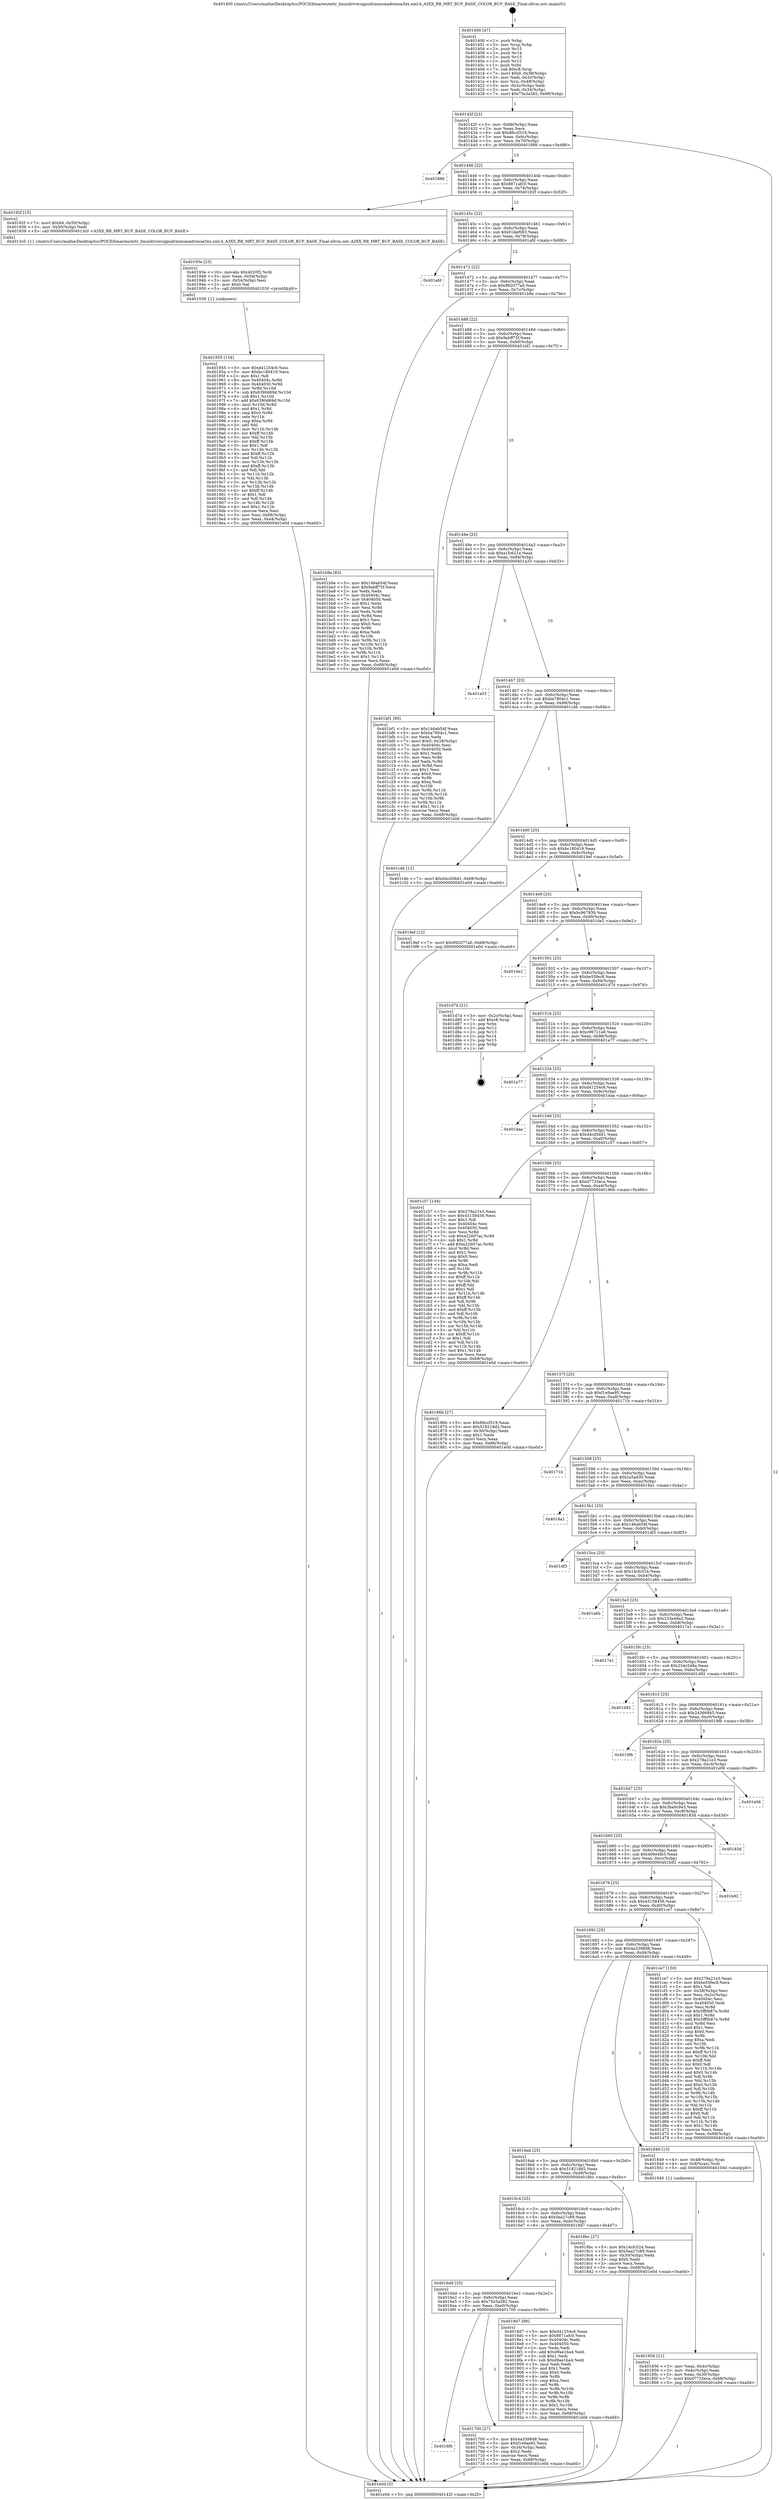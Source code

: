 digraph "0x401400" {
  label = "0x401400 (/mnt/c/Users/mathe/Desktop/tcc/POCII/binaries/extr_linuxdriversgpudrmmsmadrenoa3xx.xml.h_A3XX_RB_MRT_BUF_BASE_COLOR_BUF_BASE_Final-ollvm.out::main(0))"
  labelloc = "t"
  node[shape=record]

  Entry [label="",width=0.3,height=0.3,shape=circle,fillcolor=black,style=filled]
  "0x40142f" [label="{
     0x40142f [23]\l
     | [instrs]\l
     &nbsp;&nbsp;0x40142f \<+3\>: mov -0x68(%rbp),%eax\l
     &nbsp;&nbsp;0x401432 \<+2\>: mov %eax,%ecx\l
     &nbsp;&nbsp;0x401434 \<+6\>: sub $0x86ccf319,%ecx\l
     &nbsp;&nbsp;0x40143a \<+3\>: mov %eax,-0x6c(%rbp)\l
     &nbsp;&nbsp;0x40143d \<+3\>: mov %ecx,-0x70(%rbp)\l
     &nbsp;&nbsp;0x401440 \<+6\>: je 0000000000401886 \<main+0x486\>\l
  }"]
  "0x401886" [label="{
     0x401886\l
  }", style=dashed]
  "0x401446" [label="{
     0x401446 [22]\l
     | [instrs]\l
     &nbsp;&nbsp;0x401446 \<+5\>: jmp 000000000040144b \<main+0x4b\>\l
     &nbsp;&nbsp;0x40144b \<+3\>: mov -0x6c(%rbp),%eax\l
     &nbsp;&nbsp;0x40144e \<+5\>: sub $0x8871afc0,%eax\l
     &nbsp;&nbsp;0x401453 \<+3\>: mov %eax,-0x74(%rbp)\l
     &nbsp;&nbsp;0x401456 \<+6\>: je 000000000040192f \<main+0x52f\>\l
  }"]
  Exit [label="",width=0.3,height=0.3,shape=circle,fillcolor=black,style=filled,peripheries=2]
  "0x40192f" [label="{
     0x40192f [15]\l
     | [instrs]\l
     &nbsp;&nbsp;0x40192f \<+7\>: movl $0x64,-0x50(%rbp)\l
     &nbsp;&nbsp;0x401936 \<+3\>: mov -0x50(%rbp),%edi\l
     &nbsp;&nbsp;0x401939 \<+5\>: call 00000000004013c0 \<A3XX_RB_MRT_BUF_BASE_COLOR_BUF_BASE\>\l
     | [calls]\l
     &nbsp;&nbsp;0x4013c0 \{1\} (/mnt/c/Users/mathe/Desktop/tcc/POCII/binaries/extr_linuxdriversgpudrmmsmadrenoa3xx.xml.h_A3XX_RB_MRT_BUF_BASE_COLOR_BUF_BASE_Final-ollvm.out::A3XX_RB_MRT_BUF_BASE_COLOR_BUF_BASE)\l
  }"]
  "0x40145c" [label="{
     0x40145c [22]\l
     | [instrs]\l
     &nbsp;&nbsp;0x40145c \<+5\>: jmp 0000000000401461 \<main+0x61\>\l
     &nbsp;&nbsp;0x401461 \<+3\>: mov -0x6c(%rbp),%eax\l
     &nbsp;&nbsp;0x401464 \<+5\>: sub $0x91def093,%eax\l
     &nbsp;&nbsp;0x401469 \<+3\>: mov %eax,-0x78(%rbp)\l
     &nbsp;&nbsp;0x40146c \<+6\>: je 0000000000401afd \<main+0x6fd\>\l
  }"]
  "0x401955" [label="{
     0x401955 [154]\l
     | [instrs]\l
     &nbsp;&nbsp;0x401955 \<+5\>: mov $0xd41254c6,%esi\l
     &nbsp;&nbsp;0x40195a \<+5\>: mov $0xbc180419,%ecx\l
     &nbsp;&nbsp;0x40195f \<+2\>: mov $0x1,%dl\l
     &nbsp;&nbsp;0x401961 \<+8\>: mov 0x40404c,%r8d\l
     &nbsp;&nbsp;0x401969 \<+8\>: mov 0x404050,%r9d\l
     &nbsp;&nbsp;0x401971 \<+3\>: mov %r8d,%r10d\l
     &nbsp;&nbsp;0x401974 \<+7\>: sub $0x6390d69d,%r10d\l
     &nbsp;&nbsp;0x40197b \<+4\>: sub $0x1,%r10d\l
     &nbsp;&nbsp;0x40197f \<+7\>: add $0x6390d69d,%r10d\l
     &nbsp;&nbsp;0x401986 \<+4\>: imul %r10d,%r8d\l
     &nbsp;&nbsp;0x40198a \<+4\>: and $0x1,%r8d\l
     &nbsp;&nbsp;0x40198e \<+4\>: cmp $0x0,%r8d\l
     &nbsp;&nbsp;0x401992 \<+4\>: sete %r11b\l
     &nbsp;&nbsp;0x401996 \<+4\>: cmp $0xa,%r9d\l
     &nbsp;&nbsp;0x40199a \<+3\>: setl %bl\l
     &nbsp;&nbsp;0x40199d \<+3\>: mov %r11b,%r14b\l
     &nbsp;&nbsp;0x4019a0 \<+4\>: xor $0xff,%r14b\l
     &nbsp;&nbsp;0x4019a4 \<+3\>: mov %bl,%r15b\l
     &nbsp;&nbsp;0x4019a7 \<+4\>: xor $0xff,%r15b\l
     &nbsp;&nbsp;0x4019ab \<+3\>: xor $0x1,%dl\l
     &nbsp;&nbsp;0x4019ae \<+3\>: mov %r14b,%r12b\l
     &nbsp;&nbsp;0x4019b1 \<+4\>: and $0xff,%r12b\l
     &nbsp;&nbsp;0x4019b5 \<+3\>: and %dl,%r11b\l
     &nbsp;&nbsp;0x4019b8 \<+3\>: mov %r15b,%r13b\l
     &nbsp;&nbsp;0x4019bb \<+4\>: and $0xff,%r13b\l
     &nbsp;&nbsp;0x4019bf \<+2\>: and %dl,%bl\l
     &nbsp;&nbsp;0x4019c1 \<+3\>: or %r11b,%r12b\l
     &nbsp;&nbsp;0x4019c4 \<+3\>: or %bl,%r13b\l
     &nbsp;&nbsp;0x4019c7 \<+3\>: xor %r13b,%r12b\l
     &nbsp;&nbsp;0x4019ca \<+3\>: or %r15b,%r14b\l
     &nbsp;&nbsp;0x4019cd \<+4\>: xor $0xff,%r14b\l
     &nbsp;&nbsp;0x4019d1 \<+3\>: or $0x1,%dl\l
     &nbsp;&nbsp;0x4019d4 \<+3\>: and %dl,%r14b\l
     &nbsp;&nbsp;0x4019d7 \<+3\>: or %r14b,%r12b\l
     &nbsp;&nbsp;0x4019da \<+4\>: test $0x1,%r12b\l
     &nbsp;&nbsp;0x4019de \<+3\>: cmovne %ecx,%esi\l
     &nbsp;&nbsp;0x4019e1 \<+3\>: mov %esi,-0x68(%rbp)\l
     &nbsp;&nbsp;0x4019e4 \<+6\>: mov %eax,-0xe4(%rbp)\l
     &nbsp;&nbsp;0x4019ea \<+5\>: jmp 0000000000401e0d \<main+0xa0d\>\l
  }"]
  "0x401afd" [label="{
     0x401afd\l
  }", style=dashed]
  "0x401472" [label="{
     0x401472 [22]\l
     | [instrs]\l
     &nbsp;&nbsp;0x401472 \<+5\>: jmp 0000000000401477 \<main+0x77\>\l
     &nbsp;&nbsp;0x401477 \<+3\>: mov -0x6c(%rbp),%eax\l
     &nbsp;&nbsp;0x40147a \<+5\>: sub $0x992077a0,%eax\l
     &nbsp;&nbsp;0x40147f \<+3\>: mov %eax,-0x7c(%rbp)\l
     &nbsp;&nbsp;0x401482 \<+6\>: je 0000000000401b9e \<main+0x79e\>\l
  }"]
  "0x40193e" [label="{
     0x40193e [23]\l
     | [instrs]\l
     &nbsp;&nbsp;0x40193e \<+10\>: movabs $0x4020f2,%rdi\l
     &nbsp;&nbsp;0x401948 \<+3\>: mov %eax,-0x54(%rbp)\l
     &nbsp;&nbsp;0x40194b \<+3\>: mov -0x54(%rbp),%esi\l
     &nbsp;&nbsp;0x40194e \<+2\>: mov $0x0,%al\l
     &nbsp;&nbsp;0x401950 \<+5\>: call 0000000000401030 \<printf@plt\>\l
     | [calls]\l
     &nbsp;&nbsp;0x401030 \{1\} (unknown)\l
  }"]
  "0x401b9e" [label="{
     0x401b9e [83]\l
     | [instrs]\l
     &nbsp;&nbsp;0x401b9e \<+5\>: mov $0x146ab54f,%eax\l
     &nbsp;&nbsp;0x401ba3 \<+5\>: mov $0x9abff75f,%ecx\l
     &nbsp;&nbsp;0x401ba8 \<+2\>: xor %edx,%edx\l
     &nbsp;&nbsp;0x401baa \<+7\>: mov 0x40404c,%esi\l
     &nbsp;&nbsp;0x401bb1 \<+7\>: mov 0x404050,%edi\l
     &nbsp;&nbsp;0x401bb8 \<+3\>: sub $0x1,%edx\l
     &nbsp;&nbsp;0x401bbb \<+3\>: mov %esi,%r8d\l
     &nbsp;&nbsp;0x401bbe \<+3\>: add %edx,%r8d\l
     &nbsp;&nbsp;0x401bc1 \<+4\>: imul %r8d,%esi\l
     &nbsp;&nbsp;0x401bc5 \<+3\>: and $0x1,%esi\l
     &nbsp;&nbsp;0x401bc8 \<+3\>: cmp $0x0,%esi\l
     &nbsp;&nbsp;0x401bcb \<+4\>: sete %r9b\l
     &nbsp;&nbsp;0x401bcf \<+3\>: cmp $0xa,%edi\l
     &nbsp;&nbsp;0x401bd2 \<+4\>: setl %r10b\l
     &nbsp;&nbsp;0x401bd6 \<+3\>: mov %r9b,%r11b\l
     &nbsp;&nbsp;0x401bd9 \<+3\>: and %r10b,%r11b\l
     &nbsp;&nbsp;0x401bdc \<+3\>: xor %r10b,%r9b\l
     &nbsp;&nbsp;0x401bdf \<+3\>: or %r9b,%r11b\l
     &nbsp;&nbsp;0x401be2 \<+4\>: test $0x1,%r11b\l
     &nbsp;&nbsp;0x401be6 \<+3\>: cmovne %ecx,%eax\l
     &nbsp;&nbsp;0x401be9 \<+3\>: mov %eax,-0x68(%rbp)\l
     &nbsp;&nbsp;0x401bec \<+5\>: jmp 0000000000401e0d \<main+0xa0d\>\l
  }"]
  "0x401488" [label="{
     0x401488 [22]\l
     | [instrs]\l
     &nbsp;&nbsp;0x401488 \<+5\>: jmp 000000000040148d \<main+0x8d\>\l
     &nbsp;&nbsp;0x40148d \<+3\>: mov -0x6c(%rbp),%eax\l
     &nbsp;&nbsp;0x401490 \<+5\>: sub $0x9abff75f,%eax\l
     &nbsp;&nbsp;0x401495 \<+3\>: mov %eax,-0x80(%rbp)\l
     &nbsp;&nbsp;0x401498 \<+6\>: je 0000000000401bf1 \<main+0x7f1\>\l
  }"]
  "0x401856" [label="{
     0x401856 [21]\l
     | [instrs]\l
     &nbsp;&nbsp;0x401856 \<+3\>: mov %eax,-0x4c(%rbp)\l
     &nbsp;&nbsp;0x401859 \<+3\>: mov -0x4c(%rbp),%eax\l
     &nbsp;&nbsp;0x40185c \<+3\>: mov %eax,-0x30(%rbp)\l
     &nbsp;&nbsp;0x40185f \<+7\>: movl $0xd7733eca,-0x68(%rbp)\l
     &nbsp;&nbsp;0x401866 \<+5\>: jmp 0000000000401e0d \<main+0xa0d\>\l
  }"]
  "0x401bf1" [label="{
     0x401bf1 [90]\l
     | [instrs]\l
     &nbsp;&nbsp;0x401bf1 \<+5\>: mov $0x146ab54f,%eax\l
     &nbsp;&nbsp;0x401bf6 \<+5\>: mov $0xba7804c1,%ecx\l
     &nbsp;&nbsp;0x401bfb \<+2\>: xor %edx,%edx\l
     &nbsp;&nbsp;0x401bfd \<+7\>: movl $0x0,-0x38(%rbp)\l
     &nbsp;&nbsp;0x401c04 \<+7\>: mov 0x40404c,%esi\l
     &nbsp;&nbsp;0x401c0b \<+7\>: mov 0x404050,%edi\l
     &nbsp;&nbsp;0x401c12 \<+3\>: sub $0x1,%edx\l
     &nbsp;&nbsp;0x401c15 \<+3\>: mov %esi,%r8d\l
     &nbsp;&nbsp;0x401c18 \<+3\>: add %edx,%r8d\l
     &nbsp;&nbsp;0x401c1b \<+4\>: imul %r8d,%esi\l
     &nbsp;&nbsp;0x401c1f \<+3\>: and $0x1,%esi\l
     &nbsp;&nbsp;0x401c22 \<+3\>: cmp $0x0,%esi\l
     &nbsp;&nbsp;0x401c25 \<+4\>: sete %r9b\l
     &nbsp;&nbsp;0x401c29 \<+3\>: cmp $0xa,%edi\l
     &nbsp;&nbsp;0x401c2c \<+4\>: setl %r10b\l
     &nbsp;&nbsp;0x401c30 \<+3\>: mov %r9b,%r11b\l
     &nbsp;&nbsp;0x401c33 \<+3\>: and %r10b,%r11b\l
     &nbsp;&nbsp;0x401c36 \<+3\>: xor %r10b,%r9b\l
     &nbsp;&nbsp;0x401c39 \<+3\>: or %r9b,%r11b\l
     &nbsp;&nbsp;0x401c3c \<+4\>: test $0x1,%r11b\l
     &nbsp;&nbsp;0x401c40 \<+3\>: cmovne %ecx,%eax\l
     &nbsp;&nbsp;0x401c43 \<+3\>: mov %eax,-0x68(%rbp)\l
     &nbsp;&nbsp;0x401c46 \<+5\>: jmp 0000000000401e0d \<main+0xa0d\>\l
  }"]
  "0x40149e" [label="{
     0x40149e [25]\l
     | [instrs]\l
     &nbsp;&nbsp;0x40149e \<+5\>: jmp 00000000004014a3 \<main+0xa3\>\l
     &nbsp;&nbsp;0x4014a3 \<+3\>: mov -0x6c(%rbp),%eax\l
     &nbsp;&nbsp;0x4014a6 \<+5\>: sub $0xa1fc621e,%eax\l
     &nbsp;&nbsp;0x4014ab \<+6\>: mov %eax,-0x84(%rbp)\l
     &nbsp;&nbsp;0x4014b1 \<+6\>: je 0000000000401a33 \<main+0x633\>\l
  }"]
  "0x401400" [label="{
     0x401400 [47]\l
     | [instrs]\l
     &nbsp;&nbsp;0x401400 \<+1\>: push %rbp\l
     &nbsp;&nbsp;0x401401 \<+3\>: mov %rsp,%rbp\l
     &nbsp;&nbsp;0x401404 \<+2\>: push %r15\l
     &nbsp;&nbsp;0x401406 \<+2\>: push %r14\l
     &nbsp;&nbsp;0x401408 \<+2\>: push %r13\l
     &nbsp;&nbsp;0x40140a \<+2\>: push %r12\l
     &nbsp;&nbsp;0x40140c \<+1\>: push %rbx\l
     &nbsp;&nbsp;0x40140d \<+7\>: sub $0xc8,%rsp\l
     &nbsp;&nbsp;0x401414 \<+7\>: movl $0x0,-0x38(%rbp)\l
     &nbsp;&nbsp;0x40141b \<+3\>: mov %edi,-0x3c(%rbp)\l
     &nbsp;&nbsp;0x40141e \<+4\>: mov %rsi,-0x48(%rbp)\l
     &nbsp;&nbsp;0x401422 \<+3\>: mov -0x3c(%rbp),%edi\l
     &nbsp;&nbsp;0x401425 \<+3\>: mov %edi,-0x34(%rbp)\l
     &nbsp;&nbsp;0x401428 \<+7\>: movl $0x75e3a582,-0x68(%rbp)\l
  }"]
  "0x401a33" [label="{
     0x401a33\l
  }", style=dashed]
  "0x4014b7" [label="{
     0x4014b7 [25]\l
     | [instrs]\l
     &nbsp;&nbsp;0x4014b7 \<+5\>: jmp 00000000004014bc \<main+0xbc\>\l
     &nbsp;&nbsp;0x4014bc \<+3\>: mov -0x6c(%rbp),%eax\l
     &nbsp;&nbsp;0x4014bf \<+5\>: sub $0xba7804c1,%eax\l
     &nbsp;&nbsp;0x4014c4 \<+6\>: mov %eax,-0x88(%rbp)\l
     &nbsp;&nbsp;0x4014ca \<+6\>: je 0000000000401c4b \<main+0x84b\>\l
  }"]
  "0x401e0d" [label="{
     0x401e0d [5]\l
     | [instrs]\l
     &nbsp;&nbsp;0x401e0d \<+5\>: jmp 000000000040142f \<main+0x2f\>\l
  }"]
  "0x401c4b" [label="{
     0x401c4b [12]\l
     | [instrs]\l
     &nbsp;&nbsp;0x401c4b \<+7\>: movl $0xd4cd58d1,-0x68(%rbp)\l
     &nbsp;&nbsp;0x401c52 \<+5\>: jmp 0000000000401e0d \<main+0xa0d\>\l
  }"]
  "0x4014d0" [label="{
     0x4014d0 [25]\l
     | [instrs]\l
     &nbsp;&nbsp;0x4014d0 \<+5\>: jmp 00000000004014d5 \<main+0xd5\>\l
     &nbsp;&nbsp;0x4014d5 \<+3\>: mov -0x6c(%rbp),%eax\l
     &nbsp;&nbsp;0x4014d8 \<+5\>: sub $0xbc180419,%eax\l
     &nbsp;&nbsp;0x4014dd \<+6\>: mov %eax,-0x8c(%rbp)\l
     &nbsp;&nbsp;0x4014e3 \<+6\>: je 00000000004019ef \<main+0x5ef\>\l
  }"]
  "0x4016f6" [label="{
     0x4016f6\l
  }", style=dashed]
  "0x4019ef" [label="{
     0x4019ef [12]\l
     | [instrs]\l
     &nbsp;&nbsp;0x4019ef \<+7\>: movl $0x992077a0,-0x68(%rbp)\l
     &nbsp;&nbsp;0x4019f6 \<+5\>: jmp 0000000000401e0d \<main+0xa0d\>\l
  }"]
  "0x4014e9" [label="{
     0x4014e9 [25]\l
     | [instrs]\l
     &nbsp;&nbsp;0x4014e9 \<+5\>: jmp 00000000004014ee \<main+0xee\>\l
     &nbsp;&nbsp;0x4014ee \<+3\>: mov -0x6c(%rbp),%eax\l
     &nbsp;&nbsp;0x4014f1 \<+5\>: sub $0xbc967839,%eax\l
     &nbsp;&nbsp;0x4014f6 \<+6\>: mov %eax,-0x90(%rbp)\l
     &nbsp;&nbsp;0x4014fc \<+6\>: je 0000000000401de2 \<main+0x9e2\>\l
  }"]
  "0x401700" [label="{
     0x401700 [27]\l
     | [instrs]\l
     &nbsp;&nbsp;0x401700 \<+5\>: mov $0x4a3398d8,%eax\l
     &nbsp;&nbsp;0x401705 \<+5\>: mov $0xf1e9ae95,%ecx\l
     &nbsp;&nbsp;0x40170a \<+3\>: mov -0x34(%rbp),%edx\l
     &nbsp;&nbsp;0x40170d \<+3\>: cmp $0x2,%edx\l
     &nbsp;&nbsp;0x401710 \<+3\>: cmovne %ecx,%eax\l
     &nbsp;&nbsp;0x401713 \<+3\>: mov %eax,-0x68(%rbp)\l
     &nbsp;&nbsp;0x401716 \<+5\>: jmp 0000000000401e0d \<main+0xa0d\>\l
  }"]
  "0x401de2" [label="{
     0x401de2\l
  }", style=dashed]
  "0x401502" [label="{
     0x401502 [25]\l
     | [instrs]\l
     &nbsp;&nbsp;0x401502 \<+5\>: jmp 0000000000401507 \<main+0x107\>\l
     &nbsp;&nbsp;0x401507 \<+3\>: mov -0x6c(%rbp),%eax\l
     &nbsp;&nbsp;0x40150a \<+5\>: sub $0xbe55fec8,%eax\l
     &nbsp;&nbsp;0x40150f \<+6\>: mov %eax,-0x94(%rbp)\l
     &nbsp;&nbsp;0x401515 \<+6\>: je 0000000000401d7d \<main+0x97d\>\l
  }"]
  "0x4016dd" [label="{
     0x4016dd [25]\l
     | [instrs]\l
     &nbsp;&nbsp;0x4016dd \<+5\>: jmp 00000000004016e2 \<main+0x2e2\>\l
     &nbsp;&nbsp;0x4016e2 \<+3\>: mov -0x6c(%rbp),%eax\l
     &nbsp;&nbsp;0x4016e5 \<+5\>: sub $0x75e3a582,%eax\l
     &nbsp;&nbsp;0x4016ea \<+6\>: mov %eax,-0xe0(%rbp)\l
     &nbsp;&nbsp;0x4016f0 \<+6\>: je 0000000000401700 \<main+0x300\>\l
  }"]
  "0x401d7d" [label="{
     0x401d7d [21]\l
     | [instrs]\l
     &nbsp;&nbsp;0x401d7d \<+3\>: mov -0x2c(%rbp),%eax\l
     &nbsp;&nbsp;0x401d80 \<+7\>: add $0xc8,%rsp\l
     &nbsp;&nbsp;0x401d87 \<+1\>: pop %rbx\l
     &nbsp;&nbsp;0x401d88 \<+2\>: pop %r12\l
     &nbsp;&nbsp;0x401d8a \<+2\>: pop %r13\l
     &nbsp;&nbsp;0x401d8c \<+2\>: pop %r14\l
     &nbsp;&nbsp;0x401d8e \<+2\>: pop %r15\l
     &nbsp;&nbsp;0x401d90 \<+1\>: pop %rbp\l
     &nbsp;&nbsp;0x401d91 \<+1\>: ret\l
  }"]
  "0x40151b" [label="{
     0x40151b [25]\l
     | [instrs]\l
     &nbsp;&nbsp;0x40151b \<+5\>: jmp 0000000000401520 \<main+0x120\>\l
     &nbsp;&nbsp;0x401520 \<+3\>: mov -0x6c(%rbp),%eax\l
     &nbsp;&nbsp;0x401523 \<+5\>: sub $0xc96721a8,%eax\l
     &nbsp;&nbsp;0x401528 \<+6\>: mov %eax,-0x98(%rbp)\l
     &nbsp;&nbsp;0x40152e \<+6\>: je 0000000000401a77 \<main+0x677\>\l
  }"]
  "0x4018d7" [label="{
     0x4018d7 [88]\l
     | [instrs]\l
     &nbsp;&nbsp;0x4018d7 \<+5\>: mov $0xd41254c6,%eax\l
     &nbsp;&nbsp;0x4018dc \<+5\>: mov $0x8871afc0,%ecx\l
     &nbsp;&nbsp;0x4018e1 \<+7\>: mov 0x40404c,%edx\l
     &nbsp;&nbsp;0x4018e8 \<+7\>: mov 0x404050,%esi\l
     &nbsp;&nbsp;0x4018ef \<+2\>: mov %edx,%edi\l
     &nbsp;&nbsp;0x4018f1 \<+6\>: add $0xd9ae1ba4,%edi\l
     &nbsp;&nbsp;0x4018f7 \<+3\>: sub $0x1,%edi\l
     &nbsp;&nbsp;0x4018fa \<+6\>: sub $0xd9ae1ba4,%edi\l
     &nbsp;&nbsp;0x401900 \<+3\>: imul %edi,%edx\l
     &nbsp;&nbsp;0x401903 \<+3\>: and $0x1,%edx\l
     &nbsp;&nbsp;0x401906 \<+3\>: cmp $0x0,%edx\l
     &nbsp;&nbsp;0x401909 \<+4\>: sete %r8b\l
     &nbsp;&nbsp;0x40190d \<+3\>: cmp $0xa,%esi\l
     &nbsp;&nbsp;0x401910 \<+4\>: setl %r9b\l
     &nbsp;&nbsp;0x401914 \<+3\>: mov %r8b,%r10b\l
     &nbsp;&nbsp;0x401917 \<+3\>: and %r9b,%r10b\l
     &nbsp;&nbsp;0x40191a \<+3\>: xor %r9b,%r8b\l
     &nbsp;&nbsp;0x40191d \<+3\>: or %r8b,%r10b\l
     &nbsp;&nbsp;0x401920 \<+4\>: test $0x1,%r10b\l
     &nbsp;&nbsp;0x401924 \<+3\>: cmovne %ecx,%eax\l
     &nbsp;&nbsp;0x401927 \<+3\>: mov %eax,-0x68(%rbp)\l
     &nbsp;&nbsp;0x40192a \<+5\>: jmp 0000000000401e0d \<main+0xa0d\>\l
  }"]
  "0x401a77" [label="{
     0x401a77\l
  }", style=dashed]
  "0x401534" [label="{
     0x401534 [25]\l
     | [instrs]\l
     &nbsp;&nbsp;0x401534 \<+5\>: jmp 0000000000401539 \<main+0x139\>\l
     &nbsp;&nbsp;0x401539 \<+3\>: mov -0x6c(%rbp),%eax\l
     &nbsp;&nbsp;0x40153c \<+5\>: sub $0xd41254c6,%eax\l
     &nbsp;&nbsp;0x401541 \<+6\>: mov %eax,-0x9c(%rbp)\l
     &nbsp;&nbsp;0x401547 \<+6\>: je 0000000000401daa \<main+0x9aa\>\l
  }"]
  "0x4016c4" [label="{
     0x4016c4 [25]\l
     | [instrs]\l
     &nbsp;&nbsp;0x4016c4 \<+5\>: jmp 00000000004016c9 \<main+0x2c9\>\l
     &nbsp;&nbsp;0x4016c9 \<+3\>: mov -0x6c(%rbp),%eax\l
     &nbsp;&nbsp;0x4016cc \<+5\>: sub $0x5ea27c89,%eax\l
     &nbsp;&nbsp;0x4016d1 \<+6\>: mov %eax,-0xdc(%rbp)\l
     &nbsp;&nbsp;0x4016d7 \<+6\>: je 00000000004018d7 \<main+0x4d7\>\l
  }"]
  "0x401daa" [label="{
     0x401daa\l
  }", style=dashed]
  "0x40154d" [label="{
     0x40154d [25]\l
     | [instrs]\l
     &nbsp;&nbsp;0x40154d \<+5\>: jmp 0000000000401552 \<main+0x152\>\l
     &nbsp;&nbsp;0x401552 \<+3\>: mov -0x6c(%rbp),%eax\l
     &nbsp;&nbsp;0x401555 \<+5\>: sub $0xd4cd58d1,%eax\l
     &nbsp;&nbsp;0x40155a \<+6\>: mov %eax,-0xa0(%rbp)\l
     &nbsp;&nbsp;0x401560 \<+6\>: je 0000000000401c57 \<main+0x857\>\l
  }"]
  "0x4018bc" [label="{
     0x4018bc [27]\l
     | [instrs]\l
     &nbsp;&nbsp;0x4018bc \<+5\>: mov $0x14cfc524,%eax\l
     &nbsp;&nbsp;0x4018c1 \<+5\>: mov $0x5ea27c89,%ecx\l
     &nbsp;&nbsp;0x4018c6 \<+3\>: mov -0x30(%rbp),%edx\l
     &nbsp;&nbsp;0x4018c9 \<+3\>: cmp $0x0,%edx\l
     &nbsp;&nbsp;0x4018cc \<+3\>: cmove %ecx,%eax\l
     &nbsp;&nbsp;0x4018cf \<+3\>: mov %eax,-0x68(%rbp)\l
     &nbsp;&nbsp;0x4018d2 \<+5\>: jmp 0000000000401e0d \<main+0xa0d\>\l
  }"]
  "0x401c57" [label="{
     0x401c57 [144]\l
     | [instrs]\l
     &nbsp;&nbsp;0x401c57 \<+5\>: mov $0x278a21e3,%eax\l
     &nbsp;&nbsp;0x401c5c \<+5\>: mov $0x43158456,%ecx\l
     &nbsp;&nbsp;0x401c61 \<+2\>: mov $0x1,%dl\l
     &nbsp;&nbsp;0x401c63 \<+7\>: mov 0x40404c,%esi\l
     &nbsp;&nbsp;0x401c6a \<+7\>: mov 0x404050,%edi\l
     &nbsp;&nbsp;0x401c71 \<+3\>: mov %esi,%r8d\l
     &nbsp;&nbsp;0x401c74 \<+7\>: sub $0xe22607ac,%r8d\l
     &nbsp;&nbsp;0x401c7b \<+4\>: sub $0x1,%r8d\l
     &nbsp;&nbsp;0x401c7f \<+7\>: add $0xe22607ac,%r8d\l
     &nbsp;&nbsp;0x401c86 \<+4\>: imul %r8d,%esi\l
     &nbsp;&nbsp;0x401c8a \<+3\>: and $0x1,%esi\l
     &nbsp;&nbsp;0x401c8d \<+3\>: cmp $0x0,%esi\l
     &nbsp;&nbsp;0x401c90 \<+4\>: sete %r9b\l
     &nbsp;&nbsp;0x401c94 \<+3\>: cmp $0xa,%edi\l
     &nbsp;&nbsp;0x401c97 \<+4\>: setl %r10b\l
     &nbsp;&nbsp;0x401c9b \<+3\>: mov %r9b,%r11b\l
     &nbsp;&nbsp;0x401c9e \<+4\>: xor $0xff,%r11b\l
     &nbsp;&nbsp;0x401ca2 \<+3\>: mov %r10b,%bl\l
     &nbsp;&nbsp;0x401ca5 \<+3\>: xor $0xff,%bl\l
     &nbsp;&nbsp;0x401ca8 \<+3\>: xor $0x1,%dl\l
     &nbsp;&nbsp;0x401cab \<+3\>: mov %r11b,%r14b\l
     &nbsp;&nbsp;0x401cae \<+4\>: and $0xff,%r14b\l
     &nbsp;&nbsp;0x401cb2 \<+3\>: and %dl,%r9b\l
     &nbsp;&nbsp;0x401cb5 \<+3\>: mov %bl,%r15b\l
     &nbsp;&nbsp;0x401cb8 \<+4\>: and $0xff,%r15b\l
     &nbsp;&nbsp;0x401cbc \<+3\>: and %dl,%r10b\l
     &nbsp;&nbsp;0x401cbf \<+3\>: or %r9b,%r14b\l
     &nbsp;&nbsp;0x401cc2 \<+3\>: or %r10b,%r15b\l
     &nbsp;&nbsp;0x401cc5 \<+3\>: xor %r15b,%r14b\l
     &nbsp;&nbsp;0x401cc8 \<+3\>: or %bl,%r11b\l
     &nbsp;&nbsp;0x401ccb \<+4\>: xor $0xff,%r11b\l
     &nbsp;&nbsp;0x401ccf \<+3\>: or $0x1,%dl\l
     &nbsp;&nbsp;0x401cd2 \<+3\>: and %dl,%r11b\l
     &nbsp;&nbsp;0x401cd5 \<+3\>: or %r11b,%r14b\l
     &nbsp;&nbsp;0x401cd8 \<+4\>: test $0x1,%r14b\l
     &nbsp;&nbsp;0x401cdc \<+3\>: cmovne %ecx,%eax\l
     &nbsp;&nbsp;0x401cdf \<+3\>: mov %eax,-0x68(%rbp)\l
     &nbsp;&nbsp;0x401ce2 \<+5\>: jmp 0000000000401e0d \<main+0xa0d\>\l
  }"]
  "0x401566" [label="{
     0x401566 [25]\l
     | [instrs]\l
     &nbsp;&nbsp;0x401566 \<+5\>: jmp 000000000040156b \<main+0x16b\>\l
     &nbsp;&nbsp;0x40156b \<+3\>: mov -0x6c(%rbp),%eax\l
     &nbsp;&nbsp;0x40156e \<+5\>: sub $0xd7733eca,%eax\l
     &nbsp;&nbsp;0x401573 \<+6\>: mov %eax,-0xa4(%rbp)\l
     &nbsp;&nbsp;0x401579 \<+6\>: je 000000000040186b \<main+0x46b\>\l
  }"]
  "0x4016ab" [label="{
     0x4016ab [25]\l
     | [instrs]\l
     &nbsp;&nbsp;0x4016ab \<+5\>: jmp 00000000004016b0 \<main+0x2b0\>\l
     &nbsp;&nbsp;0x4016b0 \<+3\>: mov -0x6c(%rbp),%eax\l
     &nbsp;&nbsp;0x4016b3 \<+5\>: sub $0x518218d2,%eax\l
     &nbsp;&nbsp;0x4016b8 \<+6\>: mov %eax,-0xd8(%rbp)\l
     &nbsp;&nbsp;0x4016be \<+6\>: je 00000000004018bc \<main+0x4bc\>\l
  }"]
  "0x40186b" [label="{
     0x40186b [27]\l
     | [instrs]\l
     &nbsp;&nbsp;0x40186b \<+5\>: mov $0x86ccf319,%eax\l
     &nbsp;&nbsp;0x401870 \<+5\>: mov $0x518218d2,%ecx\l
     &nbsp;&nbsp;0x401875 \<+3\>: mov -0x30(%rbp),%edx\l
     &nbsp;&nbsp;0x401878 \<+3\>: cmp $0x1,%edx\l
     &nbsp;&nbsp;0x40187b \<+3\>: cmovl %ecx,%eax\l
     &nbsp;&nbsp;0x40187e \<+3\>: mov %eax,-0x68(%rbp)\l
     &nbsp;&nbsp;0x401881 \<+5\>: jmp 0000000000401e0d \<main+0xa0d\>\l
  }"]
  "0x40157f" [label="{
     0x40157f [25]\l
     | [instrs]\l
     &nbsp;&nbsp;0x40157f \<+5\>: jmp 0000000000401584 \<main+0x184\>\l
     &nbsp;&nbsp;0x401584 \<+3\>: mov -0x6c(%rbp),%eax\l
     &nbsp;&nbsp;0x401587 \<+5\>: sub $0xf1e9ae95,%eax\l
     &nbsp;&nbsp;0x40158c \<+6\>: mov %eax,-0xa8(%rbp)\l
     &nbsp;&nbsp;0x401592 \<+6\>: je 000000000040171b \<main+0x31b\>\l
  }"]
  "0x401849" [label="{
     0x401849 [13]\l
     | [instrs]\l
     &nbsp;&nbsp;0x401849 \<+4\>: mov -0x48(%rbp),%rax\l
     &nbsp;&nbsp;0x40184d \<+4\>: mov 0x8(%rax),%rdi\l
     &nbsp;&nbsp;0x401851 \<+5\>: call 0000000000401040 \<atoi@plt\>\l
     | [calls]\l
     &nbsp;&nbsp;0x401040 \{1\} (unknown)\l
  }"]
  "0x40171b" [label="{
     0x40171b\l
  }", style=dashed]
  "0x401598" [label="{
     0x401598 [25]\l
     | [instrs]\l
     &nbsp;&nbsp;0x401598 \<+5\>: jmp 000000000040159d \<main+0x19d\>\l
     &nbsp;&nbsp;0x40159d \<+3\>: mov -0x6c(%rbp),%eax\l
     &nbsp;&nbsp;0x4015a0 \<+5\>: sub $0x2a5ad30,%eax\l
     &nbsp;&nbsp;0x4015a5 \<+6\>: mov %eax,-0xac(%rbp)\l
     &nbsp;&nbsp;0x4015ab \<+6\>: je 00000000004018a1 \<main+0x4a1\>\l
  }"]
  "0x401692" [label="{
     0x401692 [25]\l
     | [instrs]\l
     &nbsp;&nbsp;0x401692 \<+5\>: jmp 0000000000401697 \<main+0x297\>\l
     &nbsp;&nbsp;0x401697 \<+3\>: mov -0x6c(%rbp),%eax\l
     &nbsp;&nbsp;0x40169a \<+5\>: sub $0x4a3398d8,%eax\l
     &nbsp;&nbsp;0x40169f \<+6\>: mov %eax,-0xd4(%rbp)\l
     &nbsp;&nbsp;0x4016a5 \<+6\>: je 0000000000401849 \<main+0x449\>\l
  }"]
  "0x4018a1" [label="{
     0x4018a1\l
  }", style=dashed]
  "0x4015b1" [label="{
     0x4015b1 [25]\l
     | [instrs]\l
     &nbsp;&nbsp;0x4015b1 \<+5\>: jmp 00000000004015b6 \<main+0x1b6\>\l
     &nbsp;&nbsp;0x4015b6 \<+3\>: mov -0x6c(%rbp),%eax\l
     &nbsp;&nbsp;0x4015b9 \<+5\>: sub $0x146ab54f,%eax\l
     &nbsp;&nbsp;0x4015be \<+6\>: mov %eax,-0xb0(%rbp)\l
     &nbsp;&nbsp;0x4015c4 \<+6\>: je 0000000000401df3 \<main+0x9f3\>\l
  }"]
  "0x401ce7" [label="{
     0x401ce7 [150]\l
     | [instrs]\l
     &nbsp;&nbsp;0x401ce7 \<+5\>: mov $0x278a21e3,%eax\l
     &nbsp;&nbsp;0x401cec \<+5\>: mov $0xbe55fec8,%ecx\l
     &nbsp;&nbsp;0x401cf1 \<+2\>: mov $0x1,%dl\l
     &nbsp;&nbsp;0x401cf3 \<+3\>: mov -0x38(%rbp),%esi\l
     &nbsp;&nbsp;0x401cf6 \<+3\>: mov %esi,-0x2c(%rbp)\l
     &nbsp;&nbsp;0x401cf9 \<+7\>: mov 0x40404c,%esi\l
     &nbsp;&nbsp;0x401d00 \<+7\>: mov 0x404050,%edi\l
     &nbsp;&nbsp;0x401d07 \<+3\>: mov %esi,%r8d\l
     &nbsp;&nbsp;0x401d0a \<+7\>: sub $0x5ff0b87e,%r8d\l
     &nbsp;&nbsp;0x401d11 \<+4\>: sub $0x1,%r8d\l
     &nbsp;&nbsp;0x401d15 \<+7\>: add $0x5ff0b87e,%r8d\l
     &nbsp;&nbsp;0x401d1c \<+4\>: imul %r8d,%esi\l
     &nbsp;&nbsp;0x401d20 \<+3\>: and $0x1,%esi\l
     &nbsp;&nbsp;0x401d23 \<+3\>: cmp $0x0,%esi\l
     &nbsp;&nbsp;0x401d26 \<+4\>: sete %r9b\l
     &nbsp;&nbsp;0x401d2a \<+3\>: cmp $0xa,%edi\l
     &nbsp;&nbsp;0x401d2d \<+4\>: setl %r10b\l
     &nbsp;&nbsp;0x401d31 \<+3\>: mov %r9b,%r11b\l
     &nbsp;&nbsp;0x401d34 \<+4\>: xor $0xff,%r11b\l
     &nbsp;&nbsp;0x401d38 \<+3\>: mov %r10b,%bl\l
     &nbsp;&nbsp;0x401d3b \<+3\>: xor $0xff,%bl\l
     &nbsp;&nbsp;0x401d3e \<+3\>: xor $0x0,%dl\l
     &nbsp;&nbsp;0x401d41 \<+3\>: mov %r11b,%r14b\l
     &nbsp;&nbsp;0x401d44 \<+4\>: and $0x0,%r14b\l
     &nbsp;&nbsp;0x401d48 \<+3\>: and %dl,%r9b\l
     &nbsp;&nbsp;0x401d4b \<+3\>: mov %bl,%r15b\l
     &nbsp;&nbsp;0x401d4e \<+4\>: and $0x0,%r15b\l
     &nbsp;&nbsp;0x401d52 \<+3\>: and %dl,%r10b\l
     &nbsp;&nbsp;0x401d55 \<+3\>: or %r9b,%r14b\l
     &nbsp;&nbsp;0x401d58 \<+3\>: or %r10b,%r15b\l
     &nbsp;&nbsp;0x401d5b \<+3\>: xor %r15b,%r14b\l
     &nbsp;&nbsp;0x401d5e \<+3\>: or %bl,%r11b\l
     &nbsp;&nbsp;0x401d61 \<+4\>: xor $0xff,%r11b\l
     &nbsp;&nbsp;0x401d65 \<+3\>: or $0x0,%dl\l
     &nbsp;&nbsp;0x401d68 \<+3\>: and %dl,%r11b\l
     &nbsp;&nbsp;0x401d6b \<+3\>: or %r11b,%r14b\l
     &nbsp;&nbsp;0x401d6e \<+4\>: test $0x1,%r14b\l
     &nbsp;&nbsp;0x401d72 \<+3\>: cmovne %ecx,%eax\l
     &nbsp;&nbsp;0x401d75 \<+3\>: mov %eax,-0x68(%rbp)\l
     &nbsp;&nbsp;0x401d78 \<+5\>: jmp 0000000000401e0d \<main+0xa0d\>\l
  }"]
  "0x401df3" [label="{
     0x401df3\l
  }", style=dashed]
  "0x4015ca" [label="{
     0x4015ca [25]\l
     | [instrs]\l
     &nbsp;&nbsp;0x4015ca \<+5\>: jmp 00000000004015cf \<main+0x1cf\>\l
     &nbsp;&nbsp;0x4015cf \<+3\>: mov -0x6c(%rbp),%eax\l
     &nbsp;&nbsp;0x4015d2 \<+5\>: sub $0x14cfc524,%eax\l
     &nbsp;&nbsp;0x4015d7 \<+6\>: mov %eax,-0xb4(%rbp)\l
     &nbsp;&nbsp;0x4015dd \<+6\>: je 0000000000401a6b \<main+0x66b\>\l
  }"]
  "0x401679" [label="{
     0x401679 [25]\l
     | [instrs]\l
     &nbsp;&nbsp;0x401679 \<+5\>: jmp 000000000040167e \<main+0x27e\>\l
     &nbsp;&nbsp;0x40167e \<+3\>: mov -0x6c(%rbp),%eax\l
     &nbsp;&nbsp;0x401681 \<+5\>: sub $0x43158456,%eax\l
     &nbsp;&nbsp;0x401686 \<+6\>: mov %eax,-0xd0(%rbp)\l
     &nbsp;&nbsp;0x40168c \<+6\>: je 0000000000401ce7 \<main+0x8e7\>\l
  }"]
  "0x401a6b" [label="{
     0x401a6b\l
  }", style=dashed]
  "0x4015e3" [label="{
     0x4015e3 [25]\l
     | [instrs]\l
     &nbsp;&nbsp;0x4015e3 \<+5\>: jmp 00000000004015e8 \<main+0x1e8\>\l
     &nbsp;&nbsp;0x4015e8 \<+3\>: mov -0x6c(%rbp),%eax\l
     &nbsp;&nbsp;0x4015eb \<+5\>: sub $0x233e46a2,%eax\l
     &nbsp;&nbsp;0x4015f0 \<+6\>: mov %eax,-0xb8(%rbp)\l
     &nbsp;&nbsp;0x4015f6 \<+6\>: je 00000000004017a1 \<main+0x3a1\>\l
  }"]
  "0x401b92" [label="{
     0x401b92\l
  }", style=dashed]
  "0x4017a1" [label="{
     0x4017a1\l
  }", style=dashed]
  "0x4015fc" [label="{
     0x4015fc [25]\l
     | [instrs]\l
     &nbsp;&nbsp;0x4015fc \<+5\>: jmp 0000000000401601 \<main+0x201\>\l
     &nbsp;&nbsp;0x401601 \<+3\>: mov -0x6c(%rbp),%eax\l
     &nbsp;&nbsp;0x401604 \<+5\>: sub $0x234c548a,%eax\l
     &nbsp;&nbsp;0x401609 \<+6\>: mov %eax,-0xbc(%rbp)\l
     &nbsp;&nbsp;0x40160f \<+6\>: je 0000000000401d92 \<main+0x992\>\l
  }"]
  "0x401660" [label="{
     0x401660 [25]\l
     | [instrs]\l
     &nbsp;&nbsp;0x401660 \<+5\>: jmp 0000000000401665 \<main+0x265\>\l
     &nbsp;&nbsp;0x401665 \<+3\>: mov -0x6c(%rbp),%eax\l
     &nbsp;&nbsp;0x401668 \<+5\>: sub $0x406e4fe3,%eax\l
     &nbsp;&nbsp;0x40166d \<+6\>: mov %eax,-0xcc(%rbp)\l
     &nbsp;&nbsp;0x401673 \<+6\>: je 0000000000401b92 \<main+0x792\>\l
  }"]
  "0x401d92" [label="{
     0x401d92\l
  }", style=dashed]
  "0x401615" [label="{
     0x401615 [25]\l
     | [instrs]\l
     &nbsp;&nbsp;0x401615 \<+5\>: jmp 000000000040161a \<main+0x21a\>\l
     &nbsp;&nbsp;0x40161a \<+3\>: mov -0x6c(%rbp),%eax\l
     &nbsp;&nbsp;0x40161d \<+5\>: sub $0x24366945,%eax\l
     &nbsp;&nbsp;0x401622 \<+6\>: mov %eax,-0xc0(%rbp)\l
     &nbsp;&nbsp;0x401628 \<+6\>: je 00000000004019fb \<main+0x5fb\>\l
  }"]
  "0x40183d" [label="{
     0x40183d\l
  }", style=dashed]
  "0x4019fb" [label="{
     0x4019fb\l
  }", style=dashed]
  "0x40162e" [label="{
     0x40162e [25]\l
     | [instrs]\l
     &nbsp;&nbsp;0x40162e \<+5\>: jmp 0000000000401633 \<main+0x233\>\l
     &nbsp;&nbsp;0x401633 \<+3\>: mov -0x6c(%rbp),%eax\l
     &nbsp;&nbsp;0x401636 \<+5\>: sub $0x278a21e3,%eax\l
     &nbsp;&nbsp;0x40163b \<+6\>: mov %eax,-0xc4(%rbp)\l
     &nbsp;&nbsp;0x401641 \<+6\>: je 0000000000401e06 \<main+0xa06\>\l
  }"]
  "0x401647" [label="{
     0x401647 [25]\l
     | [instrs]\l
     &nbsp;&nbsp;0x401647 \<+5\>: jmp 000000000040164c \<main+0x24c\>\l
     &nbsp;&nbsp;0x40164c \<+3\>: mov -0x6c(%rbp),%eax\l
     &nbsp;&nbsp;0x40164f \<+5\>: sub $0x3ba0c943,%eax\l
     &nbsp;&nbsp;0x401654 \<+6\>: mov %eax,-0xc8(%rbp)\l
     &nbsp;&nbsp;0x40165a \<+6\>: je 000000000040183d \<main+0x43d\>\l
  }"]
  "0x401e06" [label="{
     0x401e06\l
  }", style=dashed]
  Entry -> "0x401400" [label=" 1"]
  "0x40142f" -> "0x401886" [label=" 0"]
  "0x40142f" -> "0x401446" [label=" 13"]
  "0x401d7d" -> Exit [label=" 1"]
  "0x401446" -> "0x40192f" [label=" 1"]
  "0x401446" -> "0x40145c" [label=" 12"]
  "0x401ce7" -> "0x401e0d" [label=" 1"]
  "0x40145c" -> "0x401afd" [label=" 0"]
  "0x40145c" -> "0x401472" [label=" 12"]
  "0x401c57" -> "0x401e0d" [label=" 1"]
  "0x401472" -> "0x401b9e" [label=" 1"]
  "0x401472" -> "0x401488" [label=" 11"]
  "0x401c4b" -> "0x401e0d" [label=" 1"]
  "0x401488" -> "0x401bf1" [label=" 1"]
  "0x401488" -> "0x40149e" [label=" 10"]
  "0x401bf1" -> "0x401e0d" [label=" 1"]
  "0x40149e" -> "0x401a33" [label=" 0"]
  "0x40149e" -> "0x4014b7" [label=" 10"]
  "0x401b9e" -> "0x401e0d" [label=" 1"]
  "0x4014b7" -> "0x401c4b" [label=" 1"]
  "0x4014b7" -> "0x4014d0" [label=" 9"]
  "0x4019ef" -> "0x401e0d" [label=" 1"]
  "0x4014d0" -> "0x4019ef" [label=" 1"]
  "0x4014d0" -> "0x4014e9" [label=" 8"]
  "0x401955" -> "0x401e0d" [label=" 1"]
  "0x4014e9" -> "0x401de2" [label=" 0"]
  "0x4014e9" -> "0x401502" [label=" 8"]
  "0x40193e" -> "0x401955" [label=" 1"]
  "0x401502" -> "0x401d7d" [label=" 1"]
  "0x401502" -> "0x40151b" [label=" 7"]
  "0x4018d7" -> "0x401e0d" [label=" 1"]
  "0x40151b" -> "0x401a77" [label=" 0"]
  "0x40151b" -> "0x401534" [label=" 7"]
  "0x4018bc" -> "0x401e0d" [label=" 1"]
  "0x401534" -> "0x401daa" [label=" 0"]
  "0x401534" -> "0x40154d" [label=" 7"]
  "0x401856" -> "0x401e0d" [label=" 1"]
  "0x40154d" -> "0x401c57" [label=" 1"]
  "0x40154d" -> "0x401566" [label=" 6"]
  "0x401849" -> "0x401856" [label=" 1"]
  "0x401566" -> "0x40186b" [label=" 1"]
  "0x401566" -> "0x40157f" [label=" 5"]
  "0x401400" -> "0x40142f" [label=" 1"]
  "0x40157f" -> "0x40171b" [label=" 0"]
  "0x40157f" -> "0x401598" [label=" 5"]
  "0x401700" -> "0x401e0d" [label=" 1"]
  "0x401598" -> "0x4018a1" [label=" 0"]
  "0x401598" -> "0x4015b1" [label=" 5"]
  "0x4016dd" -> "0x401700" [label=" 1"]
  "0x4015b1" -> "0x401df3" [label=" 0"]
  "0x4015b1" -> "0x4015ca" [label=" 5"]
  "0x40192f" -> "0x40193e" [label=" 1"]
  "0x4015ca" -> "0x401a6b" [label=" 0"]
  "0x4015ca" -> "0x4015e3" [label=" 5"]
  "0x4016c4" -> "0x4018d7" [label=" 1"]
  "0x4015e3" -> "0x4017a1" [label=" 0"]
  "0x4015e3" -> "0x4015fc" [label=" 5"]
  "0x40186b" -> "0x401e0d" [label=" 1"]
  "0x4015fc" -> "0x401d92" [label=" 0"]
  "0x4015fc" -> "0x401615" [label=" 5"]
  "0x4016ab" -> "0x4018bc" [label=" 1"]
  "0x401615" -> "0x4019fb" [label=" 0"]
  "0x401615" -> "0x40162e" [label=" 5"]
  "0x401e0d" -> "0x40142f" [label=" 12"]
  "0x40162e" -> "0x401e06" [label=" 0"]
  "0x40162e" -> "0x401647" [label=" 5"]
  "0x401692" -> "0x4016ab" [label=" 3"]
  "0x401647" -> "0x40183d" [label=" 0"]
  "0x401647" -> "0x401660" [label=" 5"]
  "0x4016ab" -> "0x4016c4" [label=" 2"]
  "0x401660" -> "0x401b92" [label=" 0"]
  "0x401660" -> "0x401679" [label=" 5"]
  "0x4016c4" -> "0x4016dd" [label=" 1"]
  "0x401679" -> "0x401ce7" [label=" 1"]
  "0x401679" -> "0x401692" [label=" 4"]
  "0x4016dd" -> "0x4016f6" [label=" 0"]
  "0x401692" -> "0x401849" [label=" 1"]
}
